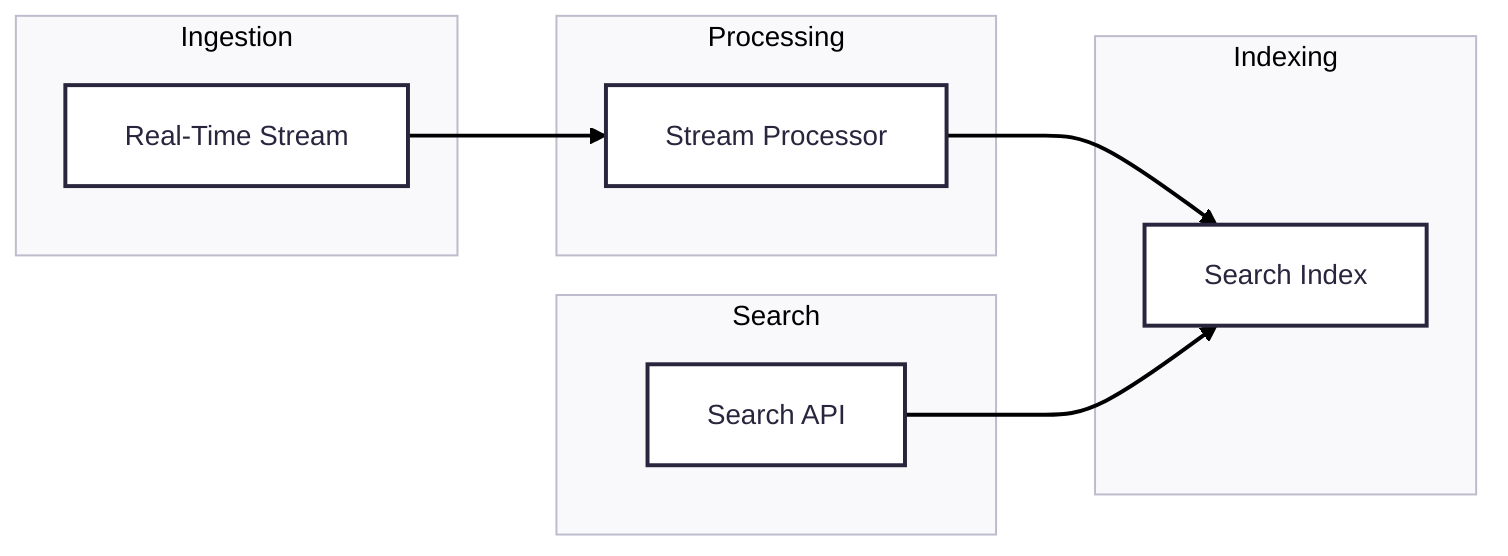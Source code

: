 ---
config:
  theme: redux
---
flowchart LR
    subgraph Ingestion
        A[Real-Time Stream]
    end
    subgraph Processing
        B[Stream Processor]
    end
    subgraph Indexing
        C[Search Index]
    end
    subgraph Search
        D[Search API]
    end
    A --> B
    B --> C
    D --> C